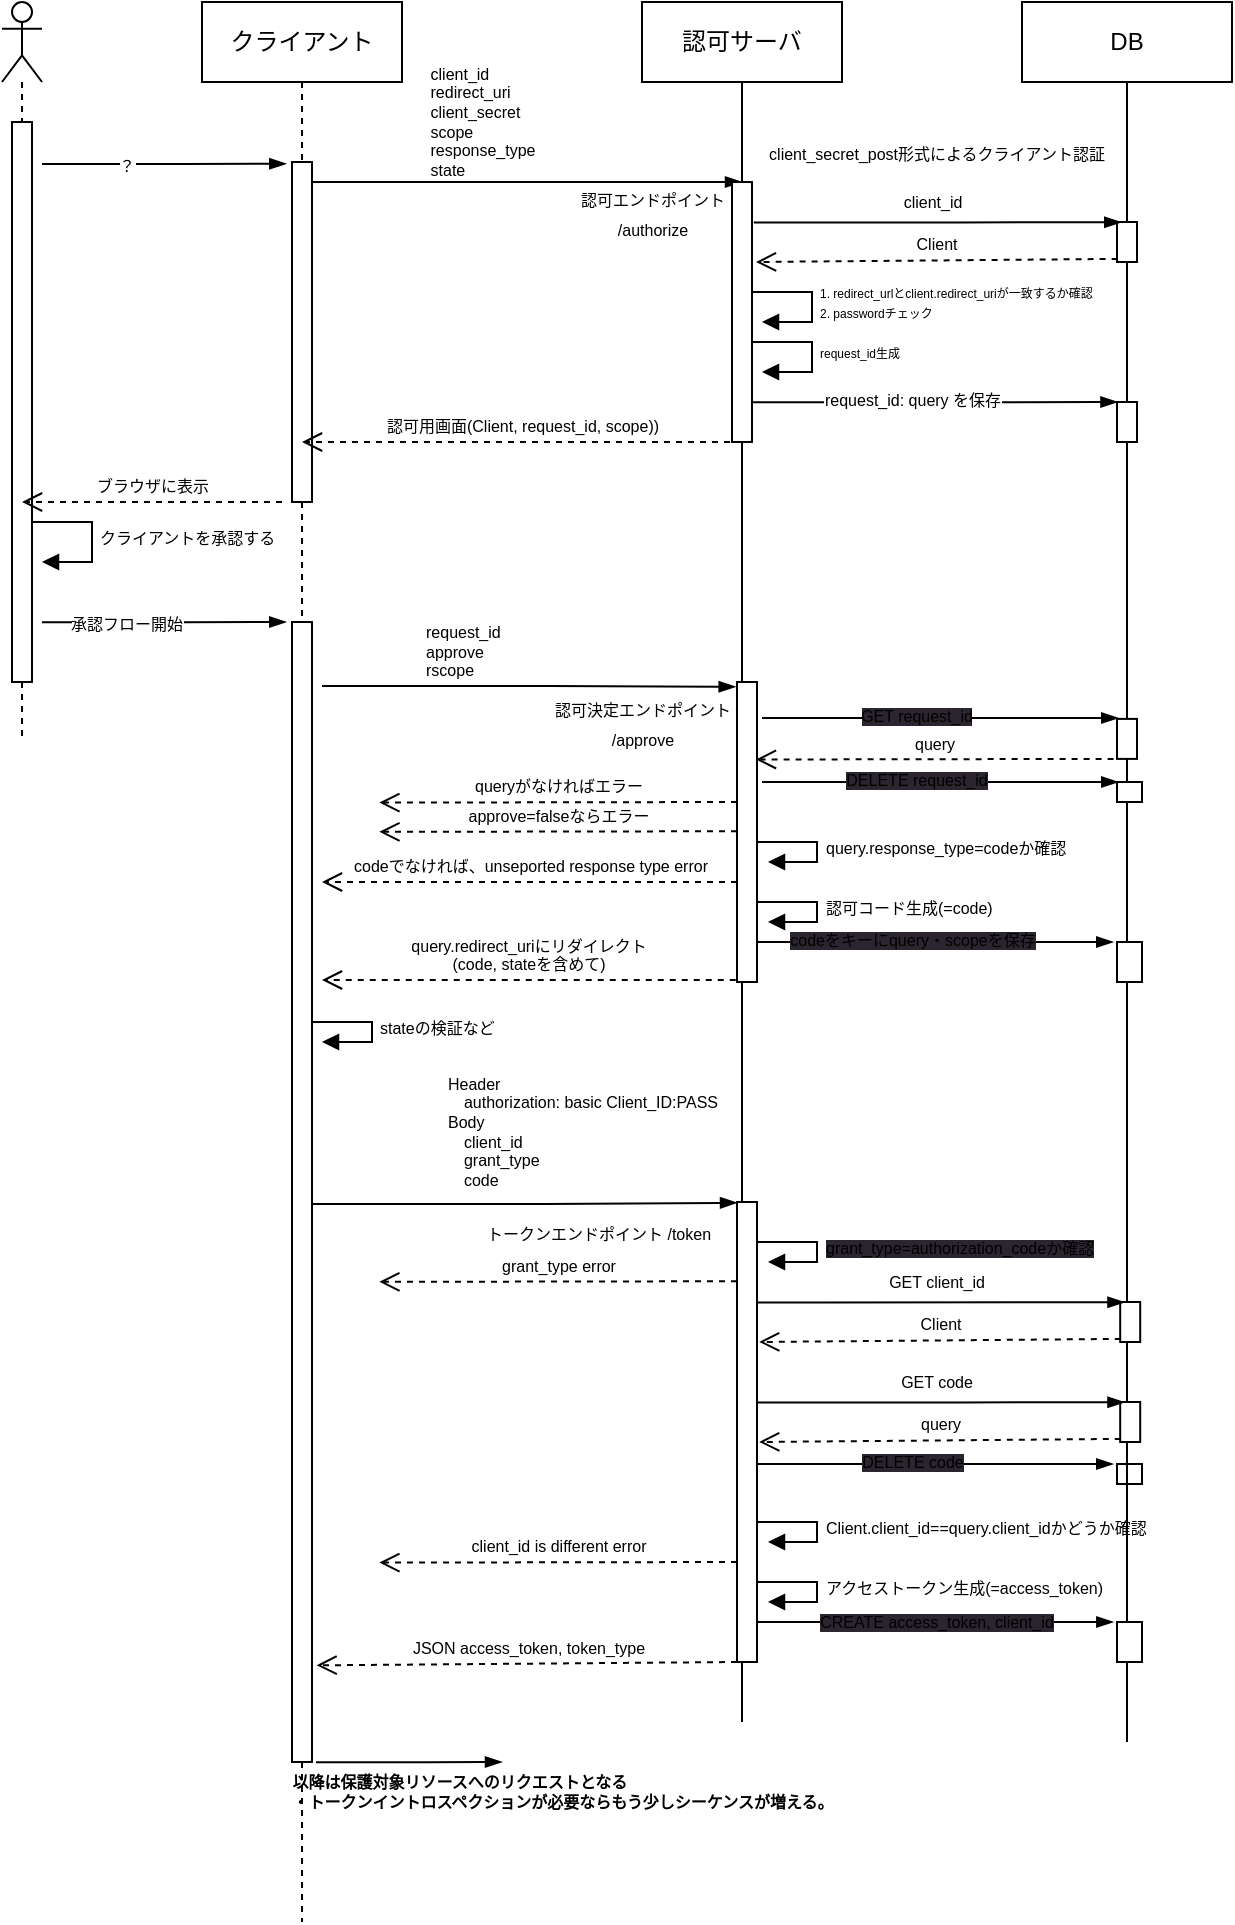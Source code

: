 <mxfile>
    <diagram id="ELHR5L6TcBTb3WxxxYSB" name="ページ1">
        <mxGraphModel dx="510" dy="340" grid="1" gridSize="10" guides="1" tooltips="1" connect="1" arrows="1" fold="1" page="1" pageScale="1" pageWidth="827" pageHeight="1169" math="0" shadow="0">
            <root>
                <mxCell id="0"/>
                <mxCell id="1" parent="0"/>
                <mxCell id="9" value="クライアント" style="shape=umlLifeline;perimeter=lifelinePerimeter;whiteSpace=wrap;html=1;container=1;collapsible=0;recursiveResize=0;outlineConnect=0;" parent="1" vertex="1">
                    <mxGeometry x="250" y="100" width="100" height="960" as="geometry"/>
                </mxCell>
                <mxCell id="18" value="" style="edgeStyle=elbowEdgeStyle;fontSize=12;html=1;endArrow=blockThin;endFill=1;" parent="9" edge="1">
                    <mxGeometry width="160" relative="1" as="geometry">
                        <mxPoint x="50" y="90" as="sourcePoint"/>
                        <mxPoint x="270" y="90" as="targetPoint"/>
                    </mxGeometry>
                </mxCell>
                <mxCell id="35" value="" style="html=1;points=[];perimeter=orthogonalPerimeter;" parent="9" vertex="1">
                    <mxGeometry x="45" y="80" width="10" height="170" as="geometry"/>
                </mxCell>
                <mxCell id="47" value="" style="html=1;points=[];perimeter=orthogonalPerimeter;" parent="9" vertex="1">
                    <mxGeometry x="45" y="310" width="10" height="570" as="geometry"/>
                </mxCell>
                <mxCell id="72" value="stateの検証など" style="edgeStyle=orthogonalEdgeStyle;html=1;align=left;spacingLeft=2;endArrow=block;rounded=0;fontSize=8;" parent="9" edge="1">
                    <mxGeometry relative="1" as="geometry">
                        <mxPoint x="55" y="510.0" as="sourcePoint"/>
                        <Array as="points">
                            <mxPoint x="85" y="510"/>
                        </Array>
                        <mxPoint x="60" y="520" as="targetPoint"/>
                    </mxGeometry>
                </mxCell>
                <mxCell id="10" value="認可サーバ" style="shape=umlLifeline;perimeter=lifelinePerimeter;whiteSpace=wrap;html=1;container=1;collapsible=0;recursiveResize=0;outlineConnect=0;lifelineDashed=0;" parent="1" vertex="1">
                    <mxGeometry x="470" y="100" width="100" height="860" as="geometry"/>
                </mxCell>
                <mxCell id="12" value="" style="html=1;points=[];perimeter=orthogonalPerimeter;" parent="10" vertex="1">
                    <mxGeometry x="45" y="90" width="10" height="130" as="geometry"/>
                </mxCell>
                <mxCell id="13" value="&lt;font style=&quot;font-size: 8px;&quot;&gt;認可エンドポイント&lt;br&gt;/authorize&lt;br&gt;&lt;/font&gt;" style="text;html=1;align=center;verticalAlign=middle;resizable=0;points=[];autosize=1;strokeColor=none;fillColor=none;" parent="10" vertex="1">
                    <mxGeometry x="-45" y="85" width="100" height="40" as="geometry"/>
                </mxCell>
                <mxCell id="37" value="" style="edgeStyle=elbowEdgeStyle;fontSize=12;html=1;endArrow=blockThin;endFill=1;exitX=1.019;exitY=0.675;exitDx=0;exitDy=0;exitPerimeter=0;entryX=0.212;entryY=0.005;entryDx=0;entryDy=0;entryPerimeter=0;" parent="10" edge="1">
                    <mxGeometry width="160" relative="1" as="geometry">
                        <mxPoint x="55" y="200.15" as="sourcePoint"/>
                        <mxPoint x="237.72" y="200.0" as="targetPoint"/>
                    </mxGeometry>
                </mxCell>
                <mxCell id="38" value="request_id: query を保存" style="edgeLabel;html=1;align=center;verticalAlign=middle;resizable=0;points=[];fontSize=8;" parent="37" vertex="1" connectable="0">
                    <mxGeometry x="-0.133" y="1" relative="1" as="geometry">
                        <mxPoint as="offset"/>
                    </mxGeometry>
                </mxCell>
                <mxCell id="50" value="" style="html=1;points=[];perimeter=orthogonalPerimeter;" parent="10" vertex="1">
                    <mxGeometry x="47.5" y="340" width="10" height="150" as="geometry"/>
                </mxCell>
                <mxCell id="52" value="&lt;font style=&quot;font-size: 8px;&quot;&gt;認可決定エンドポイント&lt;br&gt;/approve&lt;br&gt;&lt;/font&gt;" style="text;html=1;align=center;verticalAlign=middle;resizable=0;points=[];autosize=1;strokeColor=none;fillColor=none;" parent="10" vertex="1">
                    <mxGeometry x="-55" y="340" width="110" height="40" as="geometry"/>
                </mxCell>
                <mxCell id="66" value="query.response_type=codeか確認" style="edgeStyle=orthogonalEdgeStyle;html=1;align=left;spacingLeft=2;endArrow=block;rounded=0;fontSize=8;" parent="10" edge="1">
                    <mxGeometry relative="1" as="geometry">
                        <mxPoint x="57.5" y="420" as="sourcePoint"/>
                        <Array as="points">
                            <mxPoint x="87.5" y="420"/>
                        </Array>
                        <mxPoint x="63" y="430" as="targetPoint"/>
                    </mxGeometry>
                </mxCell>
                <mxCell id="68" value="" style="edgeStyle=elbowEdgeStyle;fontSize=12;html=1;endArrow=blockThin;endFill=1;entryX=0.212;entryY=0.005;entryDx=0;entryDy=0;entryPerimeter=0;" parent="10" edge="1">
                    <mxGeometry width="160" relative="1" as="geometry">
                        <mxPoint x="57.5" y="470" as="sourcePoint"/>
                        <mxPoint x="235.62" y="470" as="targetPoint"/>
                    </mxGeometry>
                </mxCell>
                <mxCell id="69" value="&lt;span style=&quot;background-color: rgb(42, 37, 47);&quot;&gt;codeをキーにquery・scopeを保存&lt;/span&gt;" style="edgeLabel;html=1;align=center;verticalAlign=middle;resizable=0;points=[];fontSize=8;" parent="68" vertex="1" connectable="0">
                    <mxGeometry x="-0.133" y="1" relative="1" as="geometry">
                        <mxPoint as="offset"/>
                    </mxGeometry>
                </mxCell>
                <mxCell id="89" value="Client.client_id==query.client_idかどうか確認" style="edgeStyle=orthogonalEdgeStyle;html=1;align=left;spacingLeft=2;endArrow=block;rounded=0;fontSize=8;" parent="10" edge="1">
                    <mxGeometry relative="1" as="geometry">
                        <mxPoint x="57.5" y="760.0" as="sourcePoint"/>
                        <Array as="points">
                            <mxPoint x="87.5" y="760"/>
                        </Array>
                        <mxPoint x="63" y="770" as="targetPoint"/>
                    </mxGeometry>
                </mxCell>
                <mxCell id="96" value="&lt;font style=&quot;font-size: 6px;&quot;&gt;1. redirect_urlとclient.redirect_uriが一致するか確認&lt;br&gt;2. passwordチェック&lt;br&gt;&lt;/font&gt;" style="edgeStyle=orthogonalEdgeStyle;html=1;align=left;spacingLeft=2;endArrow=block;rounded=0;fontSize=8;" parent="10" edge="1">
                    <mxGeometry relative="1" as="geometry">
                        <mxPoint x="55" y="145" as="sourcePoint"/>
                        <Array as="points">
                            <mxPoint x="85" y="145"/>
                        </Array>
                        <mxPoint x="60" y="160" as="targetPoint"/>
                    </mxGeometry>
                </mxCell>
                <mxCell id="97" value="&lt;font style=&quot;font-size: 6px;&quot;&gt;request_id生成&lt;/font&gt;" style="edgeStyle=orthogonalEdgeStyle;html=1;align=left;spacingLeft=2;endArrow=block;rounded=0;fontSize=8;" parent="10" edge="1">
                    <mxGeometry relative="1" as="geometry">
                        <mxPoint x="55" y="170" as="sourcePoint"/>
                        <Array as="points">
                            <mxPoint x="85" y="170"/>
                        </Array>
                        <mxPoint x="60" y="185" as="targetPoint"/>
                    </mxGeometry>
                </mxCell>
                <mxCell id="99" value="approve=falseならエラー" style="html=1;verticalAlign=bottom;endArrow=open;dashed=1;endSize=8;fontSize=8;exitX=0.03;exitY=0.922;exitDx=0;exitDy=0;exitPerimeter=0;entryX=1.018;entryY=0.969;entryDx=0;entryDy=0;entryPerimeter=0;" parent="10" edge="1">
                    <mxGeometry relative="1" as="geometry">
                        <mxPoint x="47.5" y="414.62" as="sourcePoint"/>
                        <mxPoint x="-131.32" y="414.93" as="targetPoint"/>
                    </mxGeometry>
                </mxCell>
                <mxCell id="100" value="認可コード生成(=code)" style="edgeStyle=orthogonalEdgeStyle;html=1;align=left;spacingLeft=2;endArrow=block;rounded=0;fontSize=8;" parent="10" edge="1">
                    <mxGeometry relative="1" as="geometry">
                        <mxPoint x="57.5" y="450.0" as="sourcePoint"/>
                        <Array as="points">
                            <mxPoint x="87.5" y="450"/>
                        </Array>
                        <mxPoint x="63" y="460" as="targetPoint"/>
                    </mxGeometry>
                </mxCell>
                <mxCell id="101" value="codeでなければ、unseported response type error" style="html=1;verticalAlign=bottom;endArrow=open;dashed=1;endSize=8;fontSize=8;exitX=0.03;exitY=0.922;exitDx=0;exitDy=0;exitPerimeter=0;" parent="10" edge="1">
                    <mxGeometry relative="1" as="geometry">
                        <mxPoint x="47.5" y="440.0" as="sourcePoint"/>
                        <mxPoint x="-160" y="440" as="targetPoint"/>
                    </mxGeometry>
                </mxCell>
                <mxCell id="104" value="&lt;span style=&quot;background-color: rgb(42, 37, 47);&quot;&gt;grant_type=authorization_codeか確認&lt;/span&gt;" style="edgeStyle=orthogonalEdgeStyle;html=1;align=left;spacingLeft=2;endArrow=block;rounded=0;fontSize=8;" parent="10" edge="1">
                    <mxGeometry relative="1" as="geometry">
                        <mxPoint x="57.5" y="620.0" as="sourcePoint"/>
                        <Array as="points">
                            <mxPoint x="87.5" y="620"/>
                        </Array>
                        <mxPoint x="63" y="630.0" as="targetPoint"/>
                    </mxGeometry>
                </mxCell>
                <mxCell id="106" value="アクセストークン生成(=access_token)" style="edgeStyle=orthogonalEdgeStyle;html=1;align=left;spacingLeft=2;endArrow=block;rounded=0;fontSize=8;" parent="10" edge="1">
                    <mxGeometry relative="1" as="geometry">
                        <mxPoint x="57.5" y="790" as="sourcePoint"/>
                        <Array as="points">
                            <mxPoint x="87.5" y="790"/>
                        </Array>
                        <mxPoint x="63" y="800" as="targetPoint"/>
                    </mxGeometry>
                </mxCell>
                <mxCell id="86" value="" style="edgeStyle=elbowEdgeStyle;fontSize=12;html=1;endArrow=blockThin;endFill=1;entryX=0.212;entryY=0.005;entryDx=0;entryDy=0;entryPerimeter=0;" parent="10" edge="1">
                    <mxGeometry width="160" relative="1" as="geometry">
                        <mxPoint x="57.5" y="731.0" as="sourcePoint"/>
                        <mxPoint x="235.62" y="731.0" as="targetPoint"/>
                    </mxGeometry>
                </mxCell>
                <mxCell id="87" value="&lt;span style=&quot;background-color: rgb(42, 37, 47);&quot;&gt;DELETE code&lt;/span&gt;" style="edgeLabel;html=1;align=center;verticalAlign=middle;resizable=0;points=[];fontSize=8;" parent="86" vertex="1" connectable="0">
                    <mxGeometry x="-0.133" y="1" relative="1" as="geometry">
                        <mxPoint as="offset"/>
                    </mxGeometry>
                </mxCell>
                <mxCell id="88" value="" style="html=1;points=[];perimeter=orthogonalPerimeter;" parent="10" vertex="1">
                    <mxGeometry x="237.5" y="731" width="12.5" height="10" as="geometry"/>
                </mxCell>
                <mxCell id="107" value="client_id is different error" style="html=1;verticalAlign=bottom;endArrow=open;dashed=1;endSize=8;fontSize=8;exitX=0.03;exitY=0.922;exitDx=0;exitDy=0;exitPerimeter=0;entryX=1.018;entryY=0.969;entryDx=0;entryDy=0;entryPerimeter=0;" parent="10" edge="1">
                    <mxGeometry relative="1" as="geometry">
                        <mxPoint x="47.5" y="780.0" as="sourcePoint"/>
                        <mxPoint x="-131.32" y="780.31" as="targetPoint"/>
                    </mxGeometry>
                </mxCell>
                <mxCell id="15" value="" style="shape=umlLifeline;participant=umlActor;perimeter=lifelinePerimeter;whiteSpace=wrap;html=1;container=1;collapsible=0;recursiveResize=0;verticalAlign=top;spacingTop=36;outlineConnect=0;fontSize=10;" parent="1" vertex="1">
                    <mxGeometry x="150" y="100" width="20" height="370" as="geometry"/>
                </mxCell>
                <mxCell id="40" value="" style="html=1;points=[];perimeter=orthogonalPerimeter;" parent="15" vertex="1">
                    <mxGeometry x="5" y="60" width="10" height="280" as="geometry"/>
                </mxCell>
                <mxCell id="20" value="DB" style="shape=umlLifeline;perimeter=lifelinePerimeter;whiteSpace=wrap;html=1;container=1;collapsible=0;recursiveResize=0;outlineConnect=0;lifelineDashed=0;" parent="1" vertex="1">
                    <mxGeometry x="660" y="100" width="105" height="870" as="geometry"/>
                </mxCell>
                <mxCell id="27" value="" style="html=1;points=[];perimeter=orthogonalPerimeter;" parent="20" vertex="1">
                    <mxGeometry x="47.5" y="110" width="10" height="20" as="geometry"/>
                </mxCell>
                <mxCell id="36" value="" style="html=1;points=[];perimeter=orthogonalPerimeter;" parent="20" vertex="1">
                    <mxGeometry x="47.5" y="200" width="10" height="20" as="geometry"/>
                </mxCell>
                <mxCell id="56" value="" style="html=1;points=[];perimeter=orthogonalPerimeter;" parent="20" vertex="1">
                    <mxGeometry x="47.5" y="358.45" width="10" height="20" as="geometry"/>
                </mxCell>
                <mxCell id="58" value="" style="html=1;points=[];perimeter=orthogonalPerimeter;" parent="20" vertex="1">
                    <mxGeometry x="47.5" y="390" width="12.5" height="10" as="geometry"/>
                </mxCell>
                <mxCell id="67" value="" style="html=1;points=[];perimeter=orthogonalPerimeter;" parent="20" vertex="1">
                    <mxGeometry x="47.5" y="470" width="12.5" height="20" as="geometry"/>
                </mxCell>
                <mxCell id="90" value="" style="html=1;points=[];perimeter=orthogonalPerimeter;" parent="20" vertex="1">
                    <mxGeometry x="47.5" y="810" width="12.5" height="20" as="geometry"/>
                </mxCell>
                <mxCell id="26" value="" style="edgeStyle=elbowEdgeStyle;fontSize=12;html=1;endArrow=blockThin;endFill=1;entryX=0.212;entryY=0.005;entryDx=0;entryDy=0;entryPerimeter=0;exitX=1.009;exitY=0.63;exitDx=0;exitDy=0;exitPerimeter=0;" parent="1" source="13" target="27" edge="1">
                    <mxGeometry width="160" relative="1" as="geometry">
                        <mxPoint x="530" y="210" as="sourcePoint"/>
                        <mxPoint x="640" y="210" as="targetPoint"/>
                    </mxGeometry>
                </mxCell>
                <mxCell id="28" value="client_id" style="text;html=1;align=center;verticalAlign=middle;resizable=0;points=[];autosize=1;strokeColor=none;fillColor=none;fontSize=8;" parent="1" vertex="1">
                    <mxGeometry x="590" y="190" width="50" height="20" as="geometry"/>
                </mxCell>
                <mxCell id="29" value="Client" style="html=1;verticalAlign=bottom;endArrow=open;dashed=1;endSize=8;fontSize=8;exitX=0.03;exitY=0.922;exitDx=0;exitDy=0;exitPerimeter=0;" parent="1" source="27" edge="1">
                    <mxGeometry relative="1" as="geometry">
                        <mxPoint x="700" y="230" as="sourcePoint"/>
                        <mxPoint x="527" y="230" as="targetPoint"/>
                    </mxGeometry>
                </mxCell>
                <mxCell id="34" value="認可用画面(Client, request_id, scope))" style="html=1;verticalAlign=bottom;endArrow=open;dashed=1;endSize=8;fontSize=8;exitX=0.5;exitY=1;exitDx=0;exitDy=0;exitPerimeter=0;" parent="1" source="12" target="9" edge="1">
                    <mxGeometry relative="1" as="geometry">
                        <mxPoint x="503.8" y="290" as="sourcePoint"/>
                        <mxPoint x="323.0" y="291.56" as="targetPoint"/>
                    </mxGeometry>
                </mxCell>
                <mxCell id="39" value="&lt;div style=&quot;text-align: left;&quot;&gt;&lt;span style=&quot;background-color: initial;&quot;&gt;client_id&lt;/span&gt;&lt;/div&gt;&lt;div style=&quot;text-align: left;&quot;&gt;&lt;span style=&quot;background-color: initial;&quot;&gt;redirect_uri&lt;/span&gt;&lt;/div&gt;&lt;div style=&quot;text-align: left;&quot;&gt;&lt;span style=&quot;background-color: initial;&quot;&gt;client_secret&lt;/span&gt;&lt;/div&gt;&lt;div style=&quot;text-align: left;&quot;&gt;&lt;span style=&quot;background-color: initial;&quot;&gt;scope&lt;/span&gt;&lt;/div&gt;&lt;div style=&quot;text-align: left;&quot;&gt;&lt;span style=&quot;background-color: initial;&quot;&gt;response_type&lt;/span&gt;&lt;/div&gt;&lt;div style=&quot;text-align: left;&quot;&gt;&lt;span style=&quot;background-color: initial;&quot;&gt;state&lt;/span&gt;&lt;/div&gt;" style="text;html=1;align=center;verticalAlign=middle;resizable=0;points=[];autosize=1;strokeColor=none;fillColor=none;fontSize=8;" parent="1" vertex="1">
                    <mxGeometry x="350" y="125" width="80" height="70" as="geometry"/>
                </mxCell>
                <mxCell id="42" value="" style="edgeStyle=elbowEdgeStyle;fontSize=12;html=1;endArrow=blockThin;endFill=1;entryX=-0.288;entryY=0.005;entryDx=0;entryDy=0;entryPerimeter=0;" parent="1" target="35" edge="1">
                    <mxGeometry width="160" relative="1" as="geometry">
                        <mxPoint x="170" y="181" as="sourcePoint"/>
                        <mxPoint x="450" y="210" as="targetPoint"/>
                    </mxGeometry>
                </mxCell>
                <mxCell id="43" value="？" style="edgeLabel;html=1;align=center;verticalAlign=middle;resizable=0;points=[];fontSize=8;" parent="42" vertex="1" connectable="0">
                    <mxGeometry x="-0.312" y="-1" relative="1" as="geometry">
                        <mxPoint as="offset"/>
                    </mxGeometry>
                </mxCell>
                <mxCell id="44" value="ブラウザに表示" style="html=1;verticalAlign=bottom;endArrow=open;dashed=1;endSize=8;fontSize=8;" parent="1" edge="1">
                    <mxGeometry relative="1" as="geometry">
                        <mxPoint x="290" y="350" as="sourcePoint"/>
                        <mxPoint x="160" y="350" as="targetPoint"/>
                    </mxGeometry>
                </mxCell>
                <mxCell id="46" value="クライアントを承認する" style="edgeStyle=orthogonalEdgeStyle;html=1;align=left;spacingLeft=2;endArrow=block;rounded=0;entryX=1;entryY=0;fontSize=8;" parent="1" edge="1">
                    <mxGeometry relative="1" as="geometry">
                        <mxPoint x="165" y="360" as="sourcePoint"/>
                        <Array as="points">
                            <mxPoint x="195" y="360"/>
                        </Array>
                        <mxPoint x="170" y="380" as="targetPoint"/>
                    </mxGeometry>
                </mxCell>
                <mxCell id="48" value="" style="edgeStyle=elbowEdgeStyle;fontSize=12;html=1;endArrow=blockThin;endFill=1;entryX=-0.288;entryY=0.005;entryDx=0;entryDy=0;entryPerimeter=0;" parent="1" edge="1">
                    <mxGeometry width="160" relative="1" as="geometry">
                        <mxPoint x="170" y="410.15" as="sourcePoint"/>
                        <mxPoint x="292.12" y="410.0" as="targetPoint"/>
                    </mxGeometry>
                </mxCell>
                <mxCell id="49" value="承認フロー開始" style="edgeLabel;html=1;align=center;verticalAlign=middle;resizable=0;points=[];fontSize=8;" parent="48" vertex="1" connectable="0">
                    <mxGeometry x="-0.312" y="-1" relative="1" as="geometry">
                        <mxPoint as="offset"/>
                    </mxGeometry>
                </mxCell>
                <mxCell id="51" value="" style="edgeStyle=elbowEdgeStyle;fontSize=12;html=1;endArrow=blockThin;endFill=1;entryX=-0.068;entryY=0.016;entryDx=0;entryDy=0;entryPerimeter=0;" parent="1" target="50" edge="1">
                    <mxGeometry width="160" relative="1" as="geometry">
                        <mxPoint x="310" y="442" as="sourcePoint"/>
                        <mxPoint x="540" y="470" as="targetPoint"/>
                    </mxGeometry>
                </mxCell>
                <mxCell id="53" value="request_id&lt;br&gt;approve&lt;br&gt;rscope" style="text;html=1;align=left;verticalAlign=middle;resizable=0;points=[];autosize=1;strokeColor=none;fillColor=none;fontSize=8;" parent="1" vertex="1">
                    <mxGeometry x="360" y="405" width="60" height="40" as="geometry"/>
                </mxCell>
                <mxCell id="54" value="" style="edgeStyle=elbowEdgeStyle;fontSize=12;html=1;endArrow=blockThin;endFill=1;entryX=0.212;entryY=0.005;entryDx=0;entryDy=0;entryPerimeter=0;" parent="1" edge="1">
                    <mxGeometry width="160" relative="1" as="geometry">
                        <mxPoint x="530" y="458" as="sourcePoint"/>
                        <mxPoint x="708.12" y="458.0" as="targetPoint"/>
                    </mxGeometry>
                </mxCell>
                <mxCell id="55" value="&lt;span style=&quot;background-color: rgb(42, 37, 47);&quot;&gt;GET request_id&lt;/span&gt;" style="edgeLabel;html=1;align=center;verticalAlign=middle;resizable=0;points=[];fontSize=8;" parent="54" vertex="1" connectable="0">
                    <mxGeometry x="-0.133" y="1" relative="1" as="geometry">
                        <mxPoint as="offset"/>
                    </mxGeometry>
                </mxCell>
                <mxCell id="57" value="query" style="html=1;verticalAlign=bottom;endArrow=open;dashed=1;endSize=8;fontSize=8;exitX=0.03;exitY=0.922;exitDx=0;exitDy=0;exitPerimeter=0;entryX=1.018;entryY=0.969;entryDx=0;entryDy=0;entryPerimeter=0;" parent="1" target="52" edge="1">
                    <mxGeometry relative="1" as="geometry">
                        <mxPoint x="705.8" y="478.45" as="sourcePoint"/>
                        <mxPoint x="525.0" y="480.01" as="targetPoint"/>
                    </mxGeometry>
                </mxCell>
                <mxCell id="59" value="" style="edgeStyle=elbowEdgeStyle;fontSize=12;html=1;endArrow=blockThin;endFill=1;entryX=0.212;entryY=0.005;entryDx=0;entryDy=0;entryPerimeter=0;" parent="1" edge="1">
                    <mxGeometry width="160" relative="1" as="geometry">
                        <mxPoint x="530" y="490" as="sourcePoint"/>
                        <mxPoint x="708.12" y="490" as="targetPoint"/>
                    </mxGeometry>
                </mxCell>
                <mxCell id="60" value="&lt;span style=&quot;background-color: rgb(42, 37, 47);&quot;&gt;DELETE request_id&lt;/span&gt;" style="edgeLabel;html=1;align=center;verticalAlign=middle;resizable=0;points=[];fontSize=8;" parent="59" vertex="1" connectable="0">
                    <mxGeometry x="-0.133" y="1" relative="1" as="geometry">
                        <mxPoint as="offset"/>
                    </mxGeometry>
                </mxCell>
                <mxCell id="70" value="query.redirect_uriにリダイレクト&lt;br&gt;(code, stateを含めて)" style="html=1;verticalAlign=bottom;endArrow=open;dashed=1;endSize=8;fontSize=8;exitX=-0.062;exitY=0.993;exitDx=0;exitDy=0;exitPerimeter=0;" parent="1" source="50" edge="1">
                    <mxGeometry relative="1" as="geometry">
                        <mxPoint x="502.82" y="584" as="sourcePoint"/>
                        <mxPoint x="310" y="589" as="targetPoint"/>
                    </mxGeometry>
                </mxCell>
                <mxCell id="73" value="" style="html=1;points=[];perimeter=orthogonalPerimeter;" parent="1" vertex="1">
                    <mxGeometry x="517.5" y="700" width="10" height="230" as="geometry"/>
                </mxCell>
                <mxCell id="74" value="" style="edgeStyle=elbowEdgeStyle;fontSize=12;html=1;endArrow=blockThin;endFill=1;entryX=-0.068;entryY=0.016;entryDx=0;entryDy=0;entryPerimeter=0;exitX=0.956;exitY=0.458;exitDx=0;exitDy=0;exitPerimeter=0;" parent="1" edge="1">
                    <mxGeometry width="160" relative="1" as="geometry">
                        <mxPoint x="304.56" y="701.06" as="sourcePoint"/>
                        <mxPoint x="517.5" y="700.4" as="targetPoint"/>
                    </mxGeometry>
                </mxCell>
                <mxCell id="75" value="&lt;div style=&quot;text-align: left;&quot;&gt;&lt;span style=&quot;background-color: initial;&quot;&gt;Header&lt;/span&gt;&lt;br&gt;&lt;/div&gt;&lt;div style=&quot;text-align: left;&quot;&gt;&lt;span style=&quot;background-color: initial;&quot;&gt;　authorization: basic Client_ID:PASS&lt;/span&gt;&lt;/div&gt;&lt;div style=&quot;text-align: left;&quot;&gt;&lt;span style=&quot;background-color: initial;&quot;&gt;Body&lt;/span&gt;&lt;/div&gt;&lt;div style=&quot;text-align: left;&quot;&gt;　client_id&lt;/div&gt;&lt;div style=&quot;text-align: left;&quot;&gt;&lt;span style=&quot;background-color: initial;&quot;&gt;　grant_type&lt;/span&gt;&lt;/div&gt;&lt;div style=&quot;text-align: left;&quot;&gt;　code&lt;span style=&quot;background-color: initial;&quot;&gt;&lt;br&gt;&lt;/span&gt;&lt;/div&gt;" style="text;html=1;align=center;verticalAlign=middle;resizable=0;points=[];autosize=1;strokeColor=none;fillColor=none;fontSize=8;" parent="1" vertex="1">
                    <mxGeometry x="360" y="630" width="160" height="70" as="geometry"/>
                </mxCell>
                <mxCell id="77" value="&lt;font style=&quot;font-size: 8px;&quot;&gt;トークンエンドポイント /token&lt;br&gt;&lt;/font&gt;" style="text;html=1;align=center;verticalAlign=middle;resizable=0;points=[];autosize=1;strokeColor=none;fillColor=none;" parent="1" vertex="1">
                    <mxGeometry x="377.5" y="700" width="140" height="30" as="geometry"/>
                </mxCell>
                <mxCell id="78" value="" style="html=1;points=[];perimeter=orthogonalPerimeter;" parent="1" vertex="1">
                    <mxGeometry x="709.1" y="750" width="10" height="20" as="geometry"/>
                </mxCell>
                <mxCell id="79" value="" style="edgeStyle=elbowEdgeStyle;fontSize=12;html=1;endArrow=blockThin;endFill=1;entryX=0.212;entryY=0.005;entryDx=0;entryDy=0;entryPerimeter=0;exitX=1.009;exitY=0.63;exitDx=0;exitDy=0;exitPerimeter=0;" parent="1" target="78" edge="1">
                    <mxGeometry width="160" relative="1" as="geometry">
                        <mxPoint x="527.5" y="750.2" as="sourcePoint"/>
                        <mxPoint x="641.6" y="750" as="targetPoint"/>
                        <Array as="points">
                            <mxPoint x="550" y="710"/>
                        </Array>
                    </mxGeometry>
                </mxCell>
                <mxCell id="80" value="GET client_id" style="text;html=1;align=center;verticalAlign=middle;resizable=0;points=[];autosize=1;strokeColor=none;fillColor=none;fontSize=8;" parent="1" vertex="1">
                    <mxGeometry x="581.6" y="730" width="70" height="20" as="geometry"/>
                </mxCell>
                <mxCell id="81" value="Client" style="html=1;verticalAlign=bottom;endArrow=open;dashed=1;endSize=8;fontSize=8;exitX=0.03;exitY=0.922;exitDx=0;exitDy=0;exitPerimeter=0;" parent="1" source="78" edge="1">
                    <mxGeometry relative="1" as="geometry">
                        <mxPoint x="701.6" y="770" as="sourcePoint"/>
                        <mxPoint x="528.6" y="770" as="targetPoint"/>
                    </mxGeometry>
                </mxCell>
                <mxCell id="82" value="" style="html=1;points=[];perimeter=orthogonalPerimeter;" parent="1" vertex="1">
                    <mxGeometry x="709.1" y="800" width="10" height="20" as="geometry"/>
                </mxCell>
                <mxCell id="83" value="" style="edgeStyle=elbowEdgeStyle;fontSize=12;html=1;endArrow=blockThin;endFill=1;entryX=0.212;entryY=0.005;entryDx=0;entryDy=0;entryPerimeter=0;exitX=1.009;exitY=0.63;exitDx=0;exitDy=0;exitPerimeter=0;" parent="1" target="82" edge="1">
                    <mxGeometry width="160" relative="1" as="geometry">
                        <mxPoint x="527.5" y="800.2" as="sourcePoint"/>
                        <mxPoint x="641.6" y="800" as="targetPoint"/>
                    </mxGeometry>
                </mxCell>
                <mxCell id="84" value="GET code" style="text;html=1;align=center;verticalAlign=middle;resizable=0;points=[];autosize=1;strokeColor=none;fillColor=none;fontSize=8;" parent="1" vertex="1">
                    <mxGeometry x="586.6" y="780" width="60" height="20" as="geometry"/>
                </mxCell>
                <mxCell id="85" value="query" style="html=1;verticalAlign=bottom;endArrow=open;dashed=1;endSize=8;fontSize=8;exitX=0.03;exitY=0.922;exitDx=0;exitDy=0;exitPerimeter=0;" parent="1" source="82" edge="1">
                    <mxGeometry relative="1" as="geometry">
                        <mxPoint x="701.6" y="820" as="sourcePoint"/>
                        <mxPoint x="528.6" y="820" as="targetPoint"/>
                    </mxGeometry>
                </mxCell>
                <mxCell id="91" value="" style="edgeStyle=elbowEdgeStyle;fontSize=12;html=1;endArrow=blockThin;endFill=1;entryX=0.212;entryY=0.005;entryDx=0;entryDy=0;entryPerimeter=0;" parent="1" edge="1">
                    <mxGeometry width="160" relative="1" as="geometry">
                        <mxPoint x="527.54" y="910" as="sourcePoint"/>
                        <mxPoint x="705.66" y="910" as="targetPoint"/>
                    </mxGeometry>
                </mxCell>
                <mxCell id="92" value="&lt;span style=&quot;background-color: rgb(42, 37, 47);&quot;&gt;CREATE access_token, client_id&lt;/span&gt;" style="edgeLabel;html=1;align=center;verticalAlign=middle;resizable=0;points=[];fontSize=8;" parent="91" vertex="1" connectable="0">
                    <mxGeometry x="-0.133" y="1" relative="1" as="geometry">
                        <mxPoint x="12" y="1" as="offset"/>
                    </mxGeometry>
                </mxCell>
                <mxCell id="93" value="JSON access_token, token_type" style="html=1;verticalAlign=bottom;endArrow=open;dashed=1;endSize=8;fontSize=8;exitX=-0.062;exitY=0.993;exitDx=0;exitDy=0;exitPerimeter=0;entryX=1.168;entryY=0.669;entryDx=0;entryDy=0;entryPerimeter=0;" parent="1" edge="1">
                    <mxGeometry relative="1" as="geometry">
                        <mxPoint x="517.5" y="930" as="sourcePoint"/>
                        <mxPoint x="307.3" y="931.68" as="targetPoint"/>
                    </mxGeometry>
                </mxCell>
                <mxCell id="94" value="" style="edgeStyle=elbowEdgeStyle;fontSize=12;html=1;endArrow=blockThin;endFill=1;exitX=0.935;exitY=0.521;exitDx=0;exitDy=0;exitPerimeter=0;" parent="1" edge="1">
                    <mxGeometry width="160" relative="1" as="geometry">
                        <mxPoint x="307.0" y="980.1" as="sourcePoint"/>
                        <mxPoint x="400" y="980" as="targetPoint"/>
                    </mxGeometry>
                </mxCell>
                <mxCell id="95" value="&lt;div style=&quot;text-align: left;&quot;&gt;&lt;b style=&quot;background-color: initial;&quot;&gt;以降は保護対象リソースへのリクエストとなる&lt;/b&gt;&lt;/div&gt;&lt;b&gt;&lt;div style=&quot;text-align: left;&quot;&gt;&lt;b style=&quot;background-color: initial;&quot;&gt;・トークンイントロスペクションが必要ならもう少しシーケンスが増える。&lt;/b&gt;&lt;/div&gt;&lt;/b&gt;" style="text;html=1;align=center;verticalAlign=middle;resizable=0;points=[];autosize=1;strokeColor=none;fillColor=none;fontSize=8;" parent="1" vertex="1">
                    <mxGeometry x="285" y="980" width="290" height="30" as="geometry"/>
                </mxCell>
                <mxCell id="98" value="queryがなければエラー" style="html=1;verticalAlign=bottom;endArrow=open;dashed=1;endSize=8;fontSize=8;exitX=0.03;exitY=0.922;exitDx=0;exitDy=0;exitPerimeter=0;entryX=1.018;entryY=0.969;entryDx=0;entryDy=0;entryPerimeter=0;" parent="1" edge="1">
                    <mxGeometry relative="1" as="geometry">
                        <mxPoint x="517.5" y="500.0" as="sourcePoint"/>
                        <mxPoint x="338.68" y="500.31" as="targetPoint"/>
                    </mxGeometry>
                </mxCell>
                <mxCell id="105" value="grant_type error" style="html=1;verticalAlign=bottom;endArrow=open;dashed=1;endSize=8;fontSize=8;exitX=0.03;exitY=0.922;exitDx=0;exitDy=0;exitPerimeter=0;entryX=1.018;entryY=0.969;entryDx=0;entryDy=0;entryPerimeter=0;" parent="1" edge="1">
                    <mxGeometry relative="1" as="geometry">
                        <mxPoint x="517.5" y="739.62" as="sourcePoint"/>
                        <mxPoint x="338.68" y="739.93" as="targetPoint"/>
                    </mxGeometry>
                </mxCell>
                <mxCell id="108" value="&lt;font style=&quot;font-size: 8px;&quot;&gt;client_secret_post形式によるクライアント認証&lt;/font&gt;" style="text;html=1;align=center;verticalAlign=middle;resizable=0;points=[];autosize=1;strokeColor=none;fillColor=none;" parent="1" vertex="1">
                    <mxGeometry x="521.6" y="160" width="190" height="30" as="geometry"/>
                </mxCell>
            </root>
        </mxGraphModel>
    </diagram>
</mxfile>